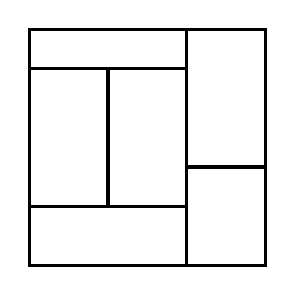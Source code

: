\begin{tikzpicture}[very thick, scale=.5]
    \draw (0,5) rectangle (4,6);
    \draw (0,3/2) rectangle (2,5);
    \draw (2,3/2) rectangle (4,5);
    \draw (0,0) rectangle (4,3/2);
    \draw (4,5/2) rectangle (6,6);
    \draw (4,0) rectangle (6,5/2);
\end{tikzpicture}
